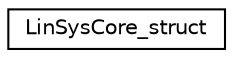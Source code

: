 digraph "Graphical Class Hierarchy"
{
 // LATEX_PDF_SIZE
  edge [fontname="Helvetica",fontsize="10",labelfontname="Helvetica",labelfontsize="10"];
  node [fontname="Helvetica",fontsize="10",shape=record];
  rankdir="LR";
  Node0 [label="LinSysCore_struct",height=0.2,width=0.4,color="black", fillcolor="white", style="filled",URL="$struct_lin_sys_core__struct.html",tooltip=" "];
}
